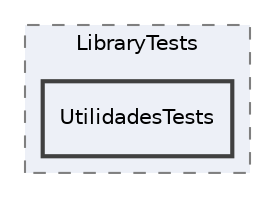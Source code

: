 digraph "/mnt/c/Users/Bastet/Projects/WinProgramacion2/pii_2022_2_equipo_21/test/LibraryTests/UtilidadesTests"
{
 // INTERACTIVE_SVG=YES
 // LATEX_PDF_SIZE
  edge [fontname="Helvetica",fontsize="10",labelfontname="Helvetica",labelfontsize="10"];
  node [fontname="Helvetica",fontsize="10",shape=record];
  compound=true
  subgraph clusterdir_6c8e1213d96547949c4ad1dee757a549 {
    graph [ bgcolor="#edf0f7", pencolor="grey50", style="filled,dashed,", label="LibraryTests", fontname="Helvetica", fontsize="10", URL="dir_6c8e1213d96547949c4ad1dee757a549.html"]
  dir_4d6ff3f392fbe4f4eb63d4645ed90cd1 [shape=box, label="UtilidadesTests", style="filled,bold,", fillcolor="#edf0f7", color="grey25", URL="dir_4d6ff3f392fbe4f4eb63d4645ed90cd1.html"];
  }
}
